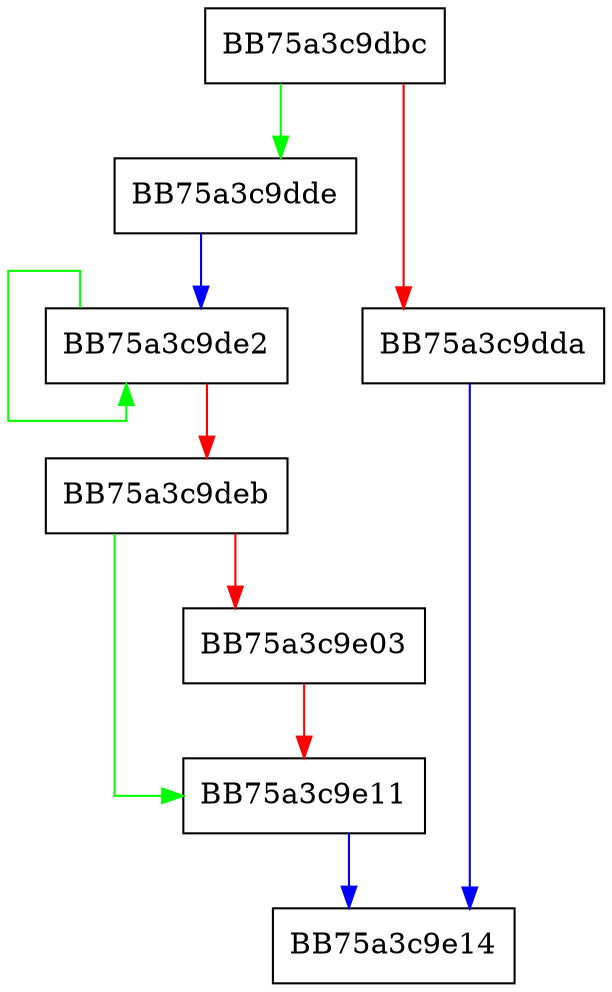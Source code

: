digraph rwcsdup {
  node [shape="box"];
  graph [splines=ortho];
  BB75a3c9dbc -> BB75a3c9dde [color="green"];
  BB75a3c9dbc -> BB75a3c9dda [color="red"];
  BB75a3c9dda -> BB75a3c9e14 [color="blue"];
  BB75a3c9dde -> BB75a3c9de2 [color="blue"];
  BB75a3c9de2 -> BB75a3c9de2 [color="green"];
  BB75a3c9de2 -> BB75a3c9deb [color="red"];
  BB75a3c9deb -> BB75a3c9e11 [color="green"];
  BB75a3c9deb -> BB75a3c9e03 [color="red"];
  BB75a3c9e03 -> BB75a3c9e11 [color="red"];
  BB75a3c9e11 -> BB75a3c9e14 [color="blue"];
}